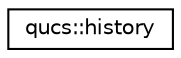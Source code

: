 digraph G
{
  edge [fontname="Helvetica",fontsize="10",labelfontname="Helvetica",labelfontsize="10"];
  node [fontname="Helvetica",fontsize="10",shape=record];
  rankdir="LR";
  Node1 [label="qucs::history",height=0.2,width=0.4,color="black", fillcolor="white", style="filled",URL="$classqucs_1_1history.html"];
}
